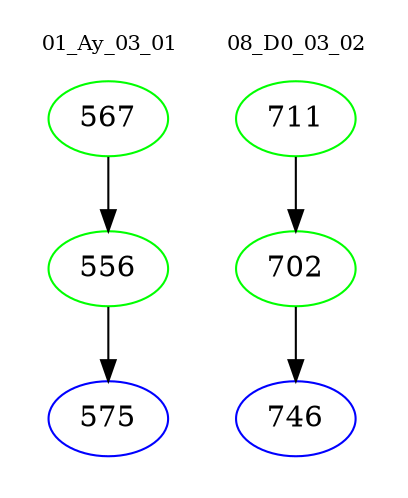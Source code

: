 digraph{
subgraph cluster_0 {
color = white
label = "01_Ay_03_01";
fontsize=10;
T0_567 [label="567", color="green"]
T0_567 -> T0_556 [color="black"]
T0_556 [label="556", color="green"]
T0_556 -> T0_575 [color="black"]
T0_575 [label="575", color="blue"]
}
subgraph cluster_1 {
color = white
label = "08_D0_03_02";
fontsize=10;
T1_711 [label="711", color="green"]
T1_711 -> T1_702 [color="black"]
T1_702 [label="702", color="green"]
T1_702 -> T1_746 [color="black"]
T1_746 [label="746", color="blue"]
}
}
